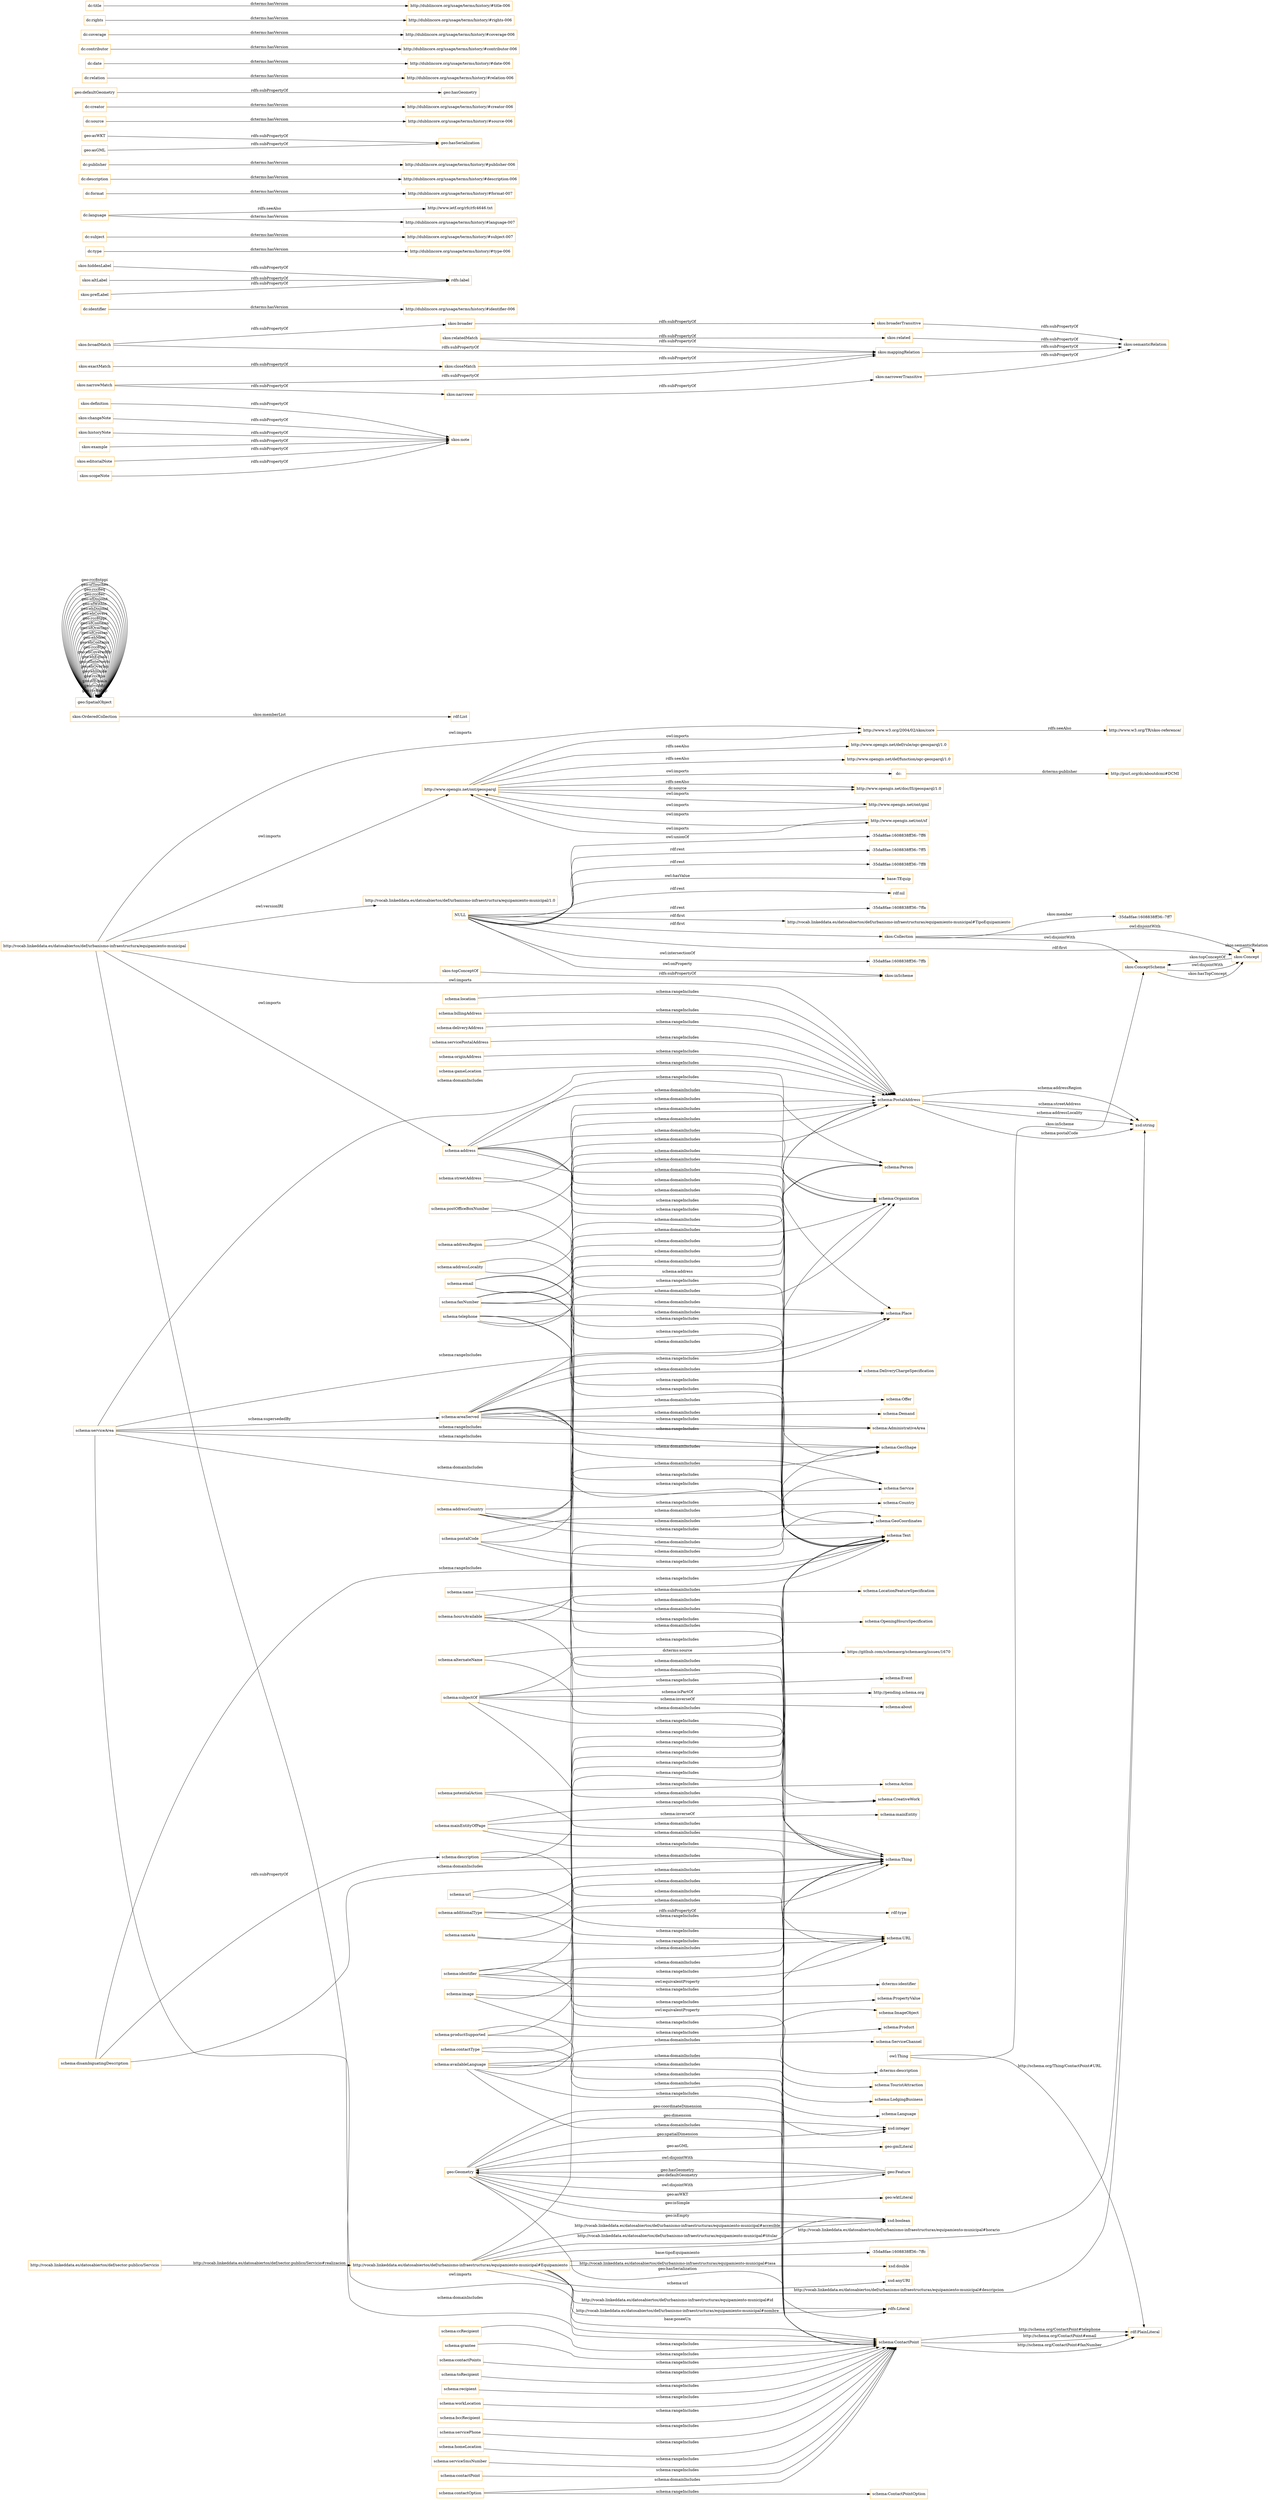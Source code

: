 digraph ar2dtool_diagram { 
rankdir=LR;
size="1501"
node [shape = rectangle, color="orange"]; "http://www.opengis.net/ont/geosparql" "http://vocab.linkeddata.es/datosabiertos/def/urbanismo-infraestructuras/equipamiento-municipal#TipoEquipamiento" "http://vocab.linkeddata.es/datosabiertos/def/urbanismo-infraestructuras/equipamiento-municipal#Equipamiento" "http://vocab.linkeddata.es/datosabiertos/def/sector-publico/Servicio" "schema:ContactPoint" "-35da8fae:1608838ff36:-7ffc" "-35da8fae:1608838ff36:-7ff7" "skos:OrderedCollection" "skos:Collection" "skos:ConceptScheme" "skos:Concept" "geo:Feature" "geo:Geometry" "geo:SpatialObject" ; /*classes style*/
	"schema:email" -> "schema:ContactPoint" [ label = "schema:domainIncludes" ];
	"schema:email" -> "schema:Organization" [ label = "schema:domainIncludes" ];
	"schema:email" -> "schema:Text" [ label = "schema:rangeIncludes" ];
	"schema:email" -> "schema:Person" [ label = "schema:domainIncludes" ];
	"skos:definition" -> "skos:note" [ label = "rdfs:subPropertyOf" ];
	"skos:relatedMatch" -> "skos:related" [ label = "rdfs:subPropertyOf" ];
	"skos:relatedMatch" -> "skos:mappingRelation" [ label = "rdfs:subPropertyOf" ];
	"schema:addressLocality" -> "schema:Text" [ label = "schema:rangeIncludes" ];
	"schema:addressLocality" -> "schema:PostalAddress" [ label = "schema:domainIncludes" ];
	"dc:identifier" -> "http://dublincore.org/usage/terms/history/#identifier-006" [ label = "dcterms:hasVersion" ];
	"schema:addressCountry" -> "schema:GeoShape" [ label = "schema:domainIncludes" ];
	"schema:addressCountry" -> "schema:Country" [ label = "schema:rangeIncludes" ];
	"schema:addressCountry" -> "schema:GeoCoordinates" [ label = "schema:domainIncludes" ];
	"schema:addressCountry" -> "schema:Text" [ label = "schema:rangeIncludes" ];
	"schema:addressCountry" -> "schema:PostalAddress" [ label = "schema:domainIncludes" ];
	"skos:changeNote" -> "skos:note" [ label = "rdfs:subPropertyOf" ];
	"http://vocab.linkeddata.es/datosabiertos/def/urbanismo-infraestructura/equipamiento-municipal" -> "schema:ContactPoint" [ label = "owl:imports" ];
	"http://vocab.linkeddata.es/datosabiertos/def/urbanismo-infraestructura/equipamiento-municipal" -> "http://vocab.linkeddata.es/datosabiertos/def/urbanismo-infraestructura/equipamiento-municipal/1.0" [ label = "owl:versionIRI" ];
	"http://vocab.linkeddata.es/datosabiertos/def/urbanismo-infraestructura/equipamiento-municipal" -> "http://www.w3.org/2004/02/skos/core" [ label = "owl:imports" ];
	"http://vocab.linkeddata.es/datosabiertos/def/urbanismo-infraestructura/equipamiento-municipal" -> "schema:address" [ label = "owl:imports" ];
	"http://vocab.linkeddata.es/datosabiertos/def/urbanismo-infraestructura/equipamiento-municipal" -> "schema:PostalAddress" [ label = "owl:imports" ];
	"http://vocab.linkeddata.es/datosabiertos/def/urbanismo-infraestructura/equipamiento-municipal" -> "http://www.opengis.net/ont/geosparql" [ label = "owl:imports" ];
	"skos:hiddenLabel" -> "rdfs:label" [ label = "rdfs:subPropertyOf" ];
	"dc:type" -> "http://dublincore.org/usage/terms/history/#type-006" [ label = "dcterms:hasVersion" ];
	"skos:related" -> "skos:semanticRelation" [ label = "rdfs:subPropertyOf" ];
	"dc:subject" -> "http://dublincore.org/usage/terms/history/#subject-007" [ label = "dcterms:hasVersion" ];
	"schema:addressRegion" -> "schema:Text" [ label = "schema:rangeIncludes" ];
	"schema:addressRegion" -> "schema:PostalAddress" [ label = "schema:domainIncludes" ];
	"geo:Feature" -> "geo:Geometry" [ label = "owl:disjointWith" ];
	"dc:language" -> "http://www.ietf.org/rfc/rfc4646.txt" [ label = "rdfs:seeAlso" ];
	"dc:language" -> "http://dublincore.org/usage/terms/history/#language-007" [ label = "dcterms:hasVersion" ];
	"schema:potentialAction" -> "schema:Action" [ label = "schema:rangeIncludes" ];
	"schema:potentialAction" -> "schema:Thing" [ label = "schema:domainIncludes" ];
	"schema:contactPoints" -> "schema:ContactPoint" [ label = "schema:rangeIncludes" ];
	"schema:toRecipient" -> "schema:ContactPoint" [ label = "schema:rangeIncludes" ];
	"schema:postOfficeBoxNumber" -> "schema:Text" [ label = "schema:rangeIncludes" ];
	"schema:postOfficeBoxNumber" -> "schema:PostalAddress" [ label = "schema:domainIncludes" ];
	"schema:mainEntityOfPage" -> "schema:Thing" [ label = "schema:domainIncludes" ];
	"schema:mainEntityOfPage" -> "schema:CreativeWork" [ label = "schema:rangeIncludes" ];
	"schema:mainEntityOfPage" -> "schema:mainEntity" [ label = "schema:inverseOf" ];
	"schema:mainEntityOfPage" -> "schema:URL" [ label = "schema:rangeIncludes" ];
	"schema:disambiguatingDescription" -> "schema:Text" [ label = "schema:rangeIncludes" ];
	"schema:disambiguatingDescription" -> "schema:Thing" [ label = "schema:domainIncludes" ];
	"schema:disambiguatingDescription" -> "schema:description" [ label = "rdfs:subPropertyOf" ];
	"dc:format" -> "http://dublincore.org/usage/terms/history/#format-007" [ label = "dcterms:hasVersion" ];
	"schema:name" -> "schema:Thing" [ label = "schema:domainIncludes" ];
	"schema:name" -> "schema:Text" [ label = "schema:rangeIncludes" ];
	"schema:location" -> "schema:PostalAddress" [ label = "schema:rangeIncludes" ];
	"skos:ConceptScheme" -> "skos:Concept" [ label = "owl:disjointWith" ];
	"schema:productSupported" -> "schema:Text" [ label = "schema:rangeIncludes" ];
	"schema:productSupported" -> "schema:ContactPoint" [ label = "schema:domainIncludes" ];
	"schema:productSupported" -> "schema:Product" [ label = "schema:rangeIncludes" ];
	"schema:recipient" -> "schema:ContactPoint" [ label = "schema:rangeIncludes" ];
	"schema:contactType" -> "schema:Text" [ label = "schema:rangeIncludes" ];
	"schema:contactType" -> "schema:ContactPoint" [ label = "schema:domainIncludes" ];
	"skos:altLabel" -> "rdfs:label" [ label = "rdfs:subPropertyOf" ];
	"dc:" -> "http://purl.org/dc/aboutdcmi#DCMI" [ label = "dcterms:publisher" ];
	"schema:billingAddress" -> "schema:PostalAddress" [ label = "schema:rangeIncludes" ];
	"dc:description" -> "http://dublincore.org/usage/terms/history/#description-006" [ label = "dcterms:hasVersion" ];
	"skos:broader" -> "skos:broaderTransitive" [ label = "rdfs:subPropertyOf" ];
	"dc:publisher" -> "http://dublincore.org/usage/terms/history/#publisher-006" [ label = "dcterms:hasVersion" ];
	"geo:asWKT" -> "geo:hasSerialization" [ label = "rdfs:subPropertyOf" ];
	"skos:narrower" -> "skos:narrowerTransitive" [ label = "rdfs:subPropertyOf" ];
	"schema:workLocation" -> "schema:ContactPoint" [ label = "schema:rangeIncludes" ];
	"schema:postalCode" -> "schema:Text" [ label = "schema:rangeIncludes" ];
	"schema:postalCode" -> "schema:GeoShape" [ label = "schema:domainIncludes" ];
	"schema:postalCode" -> "schema:PostalAddress" [ label = "schema:domainIncludes" ];
	"schema:postalCode" -> "schema:GeoCoordinates" [ label = "schema:domainIncludes" ];
	"dc:source" -> "http://dublincore.org/usage/terms/history/#source-006" [ label = "dcterms:hasVersion" ];
	"skos:broaderTransitive" -> "skos:semanticRelation" [ label = "rdfs:subPropertyOf" ];
	"dc:creator" -> "http://dublincore.org/usage/terms/history/#creator-006" [ label = "dcterms:hasVersion" ];
	"schema:deliveryAddress" -> "schema:PostalAddress" [ label = "schema:rangeIncludes" ];
	"schema:sameAs" -> "schema:URL" [ label = "schema:rangeIncludes" ];
	"schema:sameAs" -> "schema:Thing" [ label = "schema:domainIncludes" ];
	"schema:faxNumber" -> "schema:ContactPoint" [ label = "schema:domainIncludes" ];
	"schema:faxNumber" -> "schema:Organization" [ label = "schema:domainIncludes" ];
	"schema:faxNumber" -> "schema:Person" [ label = "schema:domainIncludes" ];
	"schema:faxNumber" -> "schema:Text" [ label = "schema:rangeIncludes" ];
	"schema:faxNumber" -> "schema:Place" [ label = "schema:domainIncludes" ];
	"skos:historyNote" -> "skos:note" [ label = "rdfs:subPropertyOf" ];
	"schema:serviceArea" -> "schema:Service" [ label = "schema:domainIncludes" ];
	"schema:serviceArea" -> "schema:Place" [ label = "schema:rangeIncludes" ];
	"schema:serviceArea" -> "schema:AdministrativeArea" [ label = "schema:rangeIncludes" ];
	"schema:serviceArea" -> "schema:areaServed" [ label = "schema:supersededBy" ];
	"schema:serviceArea" -> "schema:ContactPoint" [ label = "schema:domainIncludes" ];
	"schema:serviceArea" -> "schema:GeoShape" [ label = "schema:rangeIncludes" ];
	"schema:serviceArea" -> "schema:Organization" [ label = "schema:domainIncludes" ];
	"schema:contactOption" -> "schema:ContactPoint" [ label = "schema:domainIncludes" ];
	"schema:contactOption" -> "schema:ContactPointOption" [ label = "schema:rangeIncludes" ];
	"schema:description" -> "dcterms:description" [ label = "owl:equivalentProperty" ];
	"schema:description" -> "schema:Text" [ label = "schema:rangeIncludes" ];
	"schema:description" -> "schema:Thing" [ label = "schema:domainIncludes" ];
	"geo:asGML" -> "geo:hasSerialization" [ label = "rdfs:subPropertyOf" ];
	"schema:servicePostalAddress" -> "schema:PostalAddress" [ label = "schema:rangeIncludes" ];
	"schema:additionalType" -> "schema:Thing" [ label = "schema:domainIncludes" ];
	"schema:additionalType" -> "rdf:type" [ label = "rdfs:subPropertyOf" ];
	"schema:additionalType" -> "schema:URL" [ label = "schema:rangeIncludes" ];
	"skos:broadMatch" -> "skos:broader" [ label = "rdfs:subPropertyOf" ];
	"skos:broadMatch" -> "skos:mappingRelation" [ label = "rdfs:subPropertyOf" ];
	"http://www.opengis.net/ont/geosparql" -> "http://www.opengis.net/doc/IS/geosparql/1.0" [ label = "rdfs:seeAlso" ];
	"http://www.opengis.net/ont/geosparql" -> "http://www.opengis.net/ont/gml" [ label = "owl:imports" ];
	"http://www.opengis.net/ont/geosparql" -> "http://www.opengis.net/ont/sf" [ label = "owl:imports" ];
	"http://www.opengis.net/ont/geosparql" -> "http://www.opengis.net/def/rule/ogc-geosparql/1.0" [ label = "rdfs:seeAlso" ];
	"http://www.opengis.net/ont/geosparql" -> "http://www.opengis.net/doc/IS/geosparql/1.0" [ label = "dc:source" ];
	"http://www.opengis.net/ont/geosparql" -> "dc:" [ label = "owl:imports" ];
	"http://www.opengis.net/ont/geosparql" -> "http://www.w3.org/2004/02/skos/core" [ label = "owl:imports" ];
	"http://www.opengis.net/ont/geosparql" -> "http://www.opengis.net/def/function/ogc-geosparql/1.0" [ label = "rdfs:seeAlso" ];
	"http://www.opengis.net/ont/sf" -> "http://www.opengis.net/ont/geosparql" [ label = "owl:imports" ];
	"http://www.w3.org/2004/02/skos/core" -> "http://www.w3.org/TR/skos-reference/" [ label = "rdfs:seeAlso" ];
	"schema:url" -> "schema:Thing" [ label = "schema:domainIncludes" ];
	"schema:url" -> "schema:URL" [ label = "schema:rangeIncludes" ];
	"schema:originAddress" -> "schema:PostalAddress" [ label = "schema:rangeIncludes" ];
	"schema:streetAddress" -> "schema:Text" [ label = "schema:rangeIncludes" ];
	"schema:streetAddress" -> "schema:PostalAddress" [ label = "schema:domainIncludes" ];
	"schema:gameLocation" -> "schema:PostalAddress" [ label = "schema:rangeIncludes" ];
	"schema:bccRecipient" -> "schema:ContactPoint" [ label = "schema:rangeIncludes" ];
	"schema:identifier" -> "dcterms:identifier" [ label = "owl:equivalentProperty" ];
	"schema:identifier" -> "schema:Text" [ label = "schema:rangeIncludes" ];
	"schema:identifier" -> "schema:Thing" [ label = "schema:domainIncludes" ];
	"schema:identifier" -> "schema:PropertyValue" [ label = "schema:rangeIncludes" ];
	"schema:identifier" -> "schema:URL" [ label = "schema:rangeIncludes" ];
	"skos:narrowerTransitive" -> "skos:semanticRelation" [ label = "rdfs:subPropertyOf" ];
	"schema:alternateName" -> "schema:Text" [ label = "schema:rangeIncludes" ];
	"schema:alternateName" -> "schema:Thing" [ label = "schema:domainIncludes" ];
	"NULL" -> "-35da8fae:1608838ff36:-7ffb" [ label = "owl:intersectionOf" ];
	"NULL" -> "-35da8fae:1608838ff36:-7ff6" [ label = "owl:unionOf" ];
	"NULL" -> "-35da8fae:1608838ff36:-7ff5" [ label = "rdf:rest" ];
	"NULL" -> "-35da8fae:1608838ff36:-7ff8" [ label = "rdf:rest" ];
	"NULL" -> "base:TEquip" [ label = "owl:hasValue" ];
	"NULL" -> "skos:Concept" [ label = "rdf:first" ];
	"NULL" -> "http://vocab.linkeddata.es/datosabiertos/def/urbanismo-infraestructuras/equipamiento-municipal#TipoEquipamiento" [ label = "rdf:first" ];
	"NULL" -> "rdf:nil" [ label = "rdf:rest" ];
	"NULL" -> "-35da8fae:1608838ff36:-7ffa" [ label = "rdf:rest" ];
	"NULL" -> "skos:Collection" [ label = "rdf:first" ];
	"NULL" -> "skos:inScheme" [ label = "owl:onProperty" ];
	"schema:servicePhone" -> "schema:ContactPoint" [ label = "schema:rangeIncludes" ];
	"geo:defaultGeometry" -> "geo:hasGeometry" [ label = "rdfs:subPropertyOf" ];
	"skos:prefLabel" -> "rdfs:label" [ label = "rdfs:subPropertyOf" ];
	"dc:relation" -> "http://dublincore.org/usage/terms/history/#relation-006" [ label = "dcterms:hasVersion" ];
	"skos:narrowMatch" -> "skos:narrower" [ label = "rdfs:subPropertyOf" ];
	"skos:narrowMatch" -> "skos:mappingRelation" [ label = "rdfs:subPropertyOf" ];
	"schema:homeLocation" -> "schema:ContactPoint" [ label = "schema:rangeIncludes" ];
	"skos:example" -> "skos:note" [ label = "rdfs:subPropertyOf" ];
	"schema:serviceSmsNumber" -> "schema:ContactPoint" [ label = "schema:rangeIncludes" ];
	"schema:contactPoint" -> "schema:ContactPoint" [ label = "schema:rangeIncludes" ];
	"schema:ccRecipient" -> "schema:ContactPoint" [ label = "schema:rangeIncludes" ];
	"dc:date" -> "http://dublincore.org/usage/terms/history/#date-006" [ label = "dcterms:hasVersion" ];
	"schema:grantee" -> "schema:ContactPoint" [ label = "schema:rangeIncludes" ];
	"schema:areaServed" -> "schema:Demand" [ label = "schema:domainIncludes" ];
	"schema:areaServed" -> "schema:Place" [ label = "schema:rangeIncludes" ];
	"schema:areaServed" -> "schema:Organization" [ label = "schema:domainIncludes" ];
	"schema:areaServed" -> "schema:AdministrativeArea" [ label = "schema:rangeIncludes" ];
	"schema:areaServed" -> "schema:GeoShape" [ label = "schema:rangeIncludes" ];
	"schema:areaServed" -> "schema:DeliveryChargeSpecification" [ label = "schema:domainIncludes" ];
	"schema:areaServed" -> "schema:Offer" [ label = "schema:domainIncludes" ];
	"schema:areaServed" -> "schema:Text" [ label = "schema:rangeIncludes" ];
	"schema:areaServed" -> "schema:ContactPoint" [ label = "schema:domainIncludes" ];
	"schema:areaServed" -> "schema:Service" [ label = "schema:domainIncludes" ];
	"geo:Geometry" -> "geo:Feature" [ label = "owl:disjointWith" ];
	"skos:mappingRelation" -> "skos:semanticRelation" [ label = "rdfs:subPropertyOf" ];
	"schema:telephone" -> "schema:Organization" [ label = "schema:domainIncludes" ];
	"schema:telephone" -> "schema:Text" [ label = "schema:rangeIncludes" ];
	"schema:telephone" -> "schema:Place" [ label = "schema:domainIncludes" ];
	"schema:telephone" -> "schema:ContactPoint" [ label = "schema:domainIncludes" ];
	"schema:telephone" -> "schema:Person" [ label = "schema:domainIncludes" ];
	"skos:Collection" -> "skos:ConceptScheme" [ label = "owl:disjointWith" ];
	"skos:Collection" -> "skos:Concept" [ label = "owl:disjointWith" ];
	"skos:topConceptOf" -> "skos:inScheme" [ label = "rdfs:subPropertyOf" ];
	"schema:address" -> "schema:Place" [ label = "schema:domainIncludes" ];
	"schema:address" -> "schema:Person" [ label = "schema:domainIncludes" ];
	"schema:address" -> "schema:PostalAddress" [ label = "schema:rangeIncludes" ];
	"schema:address" -> "schema:GeoCoordinates" [ label = "schema:domainIncludes" ];
	"schema:address" -> "schema:Organization" [ label = "schema:domainIncludes" ];
	"schema:address" -> "schema:Text" [ label = "schema:rangeIncludes" ];
	"schema:address" -> "schema:GeoShape" [ label = "schema:domainIncludes" ];
	"skos:exactMatch" -> "skos:closeMatch" [ label = "rdfs:subPropertyOf" ];
	"schema:hoursAvailable" -> "schema:ContactPoint" [ label = "schema:domainIncludes" ];
	"schema:hoursAvailable" -> "schema:LocationFeatureSpecification" [ label = "schema:domainIncludes" ];
	"schema:hoursAvailable" -> "schema:OpeningHoursSpecification" [ label = "schema:rangeIncludes" ];
	"schema:hoursAvailable" -> "schema:Service" [ label = "schema:domainIncludes" ];
	"dc:contributor" -> "http://dublincore.org/usage/terms/history/#contributor-006" [ label = "dcterms:hasVersion" ];
	"dc:coverage" -> "http://dublincore.org/usage/terms/history/#coverage-006" [ label = "dcterms:hasVersion" ];
	"skos:editorialNote" -> "skos:note" [ label = "rdfs:subPropertyOf" ];
	"skos:closeMatch" -> "skos:mappingRelation" [ label = "rdfs:subPropertyOf" ];
	"schema:availableLanguage" -> "schema:ServiceChannel" [ label = "schema:domainIncludes" ];
	"schema:availableLanguage" -> "schema:TouristAttraction" [ label = "schema:domainIncludes" ];
	"schema:availableLanguage" -> "schema:LodgingBusiness" [ label = "schema:domainIncludes" ];
	"schema:availableLanguage" -> "schema:Text" [ label = "schema:rangeIncludes" ];
	"schema:availableLanguage" -> "schema:ContactPoint" [ label = "schema:domainIncludes" ];
	"schema:availableLanguage" -> "schema:Language" [ label = "schema:rangeIncludes" ];
	"dc:rights" -> "http://dublincore.org/usage/terms/history/#rights-006" [ label = "dcterms:hasVersion" ];
	"schema:subjectOf" -> "schema:CreativeWork" [ label = "schema:rangeIncludes" ];
	"schema:subjectOf" -> "schema:Thing" [ label = "schema:domainIncludes" ];
	"schema:subjectOf" -> "schema:about" [ label = "schema:inverseOf" ];
	"schema:subjectOf" -> "https://github.com/schemaorg/schemaorg/issues/1670" [ label = "dcterms:source" ];
	"schema:subjectOf" -> "schema:Event" [ label = "schema:rangeIncludes" ];
	"schema:subjectOf" -> "http://pending.schema.org" [ label = "schema:isPartOf" ];
	"dc:title" -> "http://dublincore.org/usage/terms/history/#title-006" [ label = "dcterms:hasVersion" ];
	"schema:image" -> "schema:URL" [ label = "schema:rangeIncludes" ];
	"schema:image" -> "schema:Thing" [ label = "schema:domainIncludes" ];
	"schema:image" -> "schema:ImageObject" [ label = "schema:rangeIncludes" ];
	"http://www.opengis.net/ont/gml" -> "http://www.opengis.net/ont/geosparql" [ label = "owl:imports" ];
	"skos:scopeNote" -> "skos:note" [ label = "rdfs:subPropertyOf" ];
	"geo:SpatialObject" -> "geo:SpatialObject" [ label = "geo:rcc8ntpp" ];
	"http://vocab.linkeddata.es/datosabiertos/def/urbanismo-infraestructuras/equipamiento-municipal#Equipamiento" -> "xsd:double" [ label = "http://vocab.linkeddata.es/datosabiertos/def/urbanismo-infraestructuras/equipamiento-municipal#tasa" ];
	"geo:Feature" -> "geo:Geometry" [ label = "geo:hasGeometry" ];
	"owl:Thing" -> "rdf:PlainLiteral" [ label = "http://schema.org/Thing/ContactPoint#URL" ];
	"http://vocab.linkeddata.es/datosabiertos/def/urbanismo-infraestructuras/equipamiento-municipal#Equipamiento" -> "rdfs:Literal" [ label = "http://vocab.linkeddata.es/datosabiertos/def/urbanismo-infraestructuras/equipamiento-municipal#id" ];
	"geo:SpatialObject" -> "geo:SpatialObject" [ label = "geo:rcc8dc" ];
	"geo:SpatialObject" -> "geo:SpatialObject" [ label = "geo:sfEquals" ];
	"geo:SpatialObject" -> "geo:SpatialObject" [ label = "geo:rcc8po" ];
	"http://vocab.linkeddata.es/datosabiertos/def/urbanismo-infraestructuras/equipamiento-municipal#Equipamiento" -> "xsd:anyURI" [ label = "schema:url" ];
	"owl:Thing" -> "skos:ConceptScheme" [ label = "skos:inScheme" ];
	"schema:PostalAddress" -> "xsd:string" [ label = "schema:addressLocality" ];
	"skos:OrderedCollection" -> "rdf:List" [ label = "skos:memberList" ];
	"http://vocab.linkeddata.es/datosabiertos/def/urbanismo-infraestructuras/equipamiento-municipal#Equipamiento" -> "rdfs:Literal" [ label = "http://vocab.linkeddata.es/datosabiertos/def/urbanismo-infraestructuras/equipamiento-municipal#nombre" ];
	"http://vocab.linkeddata.es/datosabiertos/def/urbanismo-infraestructuras/equipamiento-municipal#Equipamiento" -> "xsd:string" [ label = "http://vocab.linkeddata.es/datosabiertos/def/urbanismo-infraestructuras/equipamiento-municipal#horario" ];
	"geo:SpatialObject" -> "geo:SpatialObject" [ label = "geo:ehInside" ];
	"geo:Geometry" -> "xsd:boolean" [ label = "geo:isEmpty" ];
	"geo:Feature" -> "geo:Geometry" [ label = "geo:defaultGeometry" ];
	"http://vocab.linkeddata.es/datosabiertos/def/urbanismo-infraestructuras/equipamiento-municipal#Equipamiento" -> "xsd:string" [ label = "http://vocab.linkeddata.es/datosabiertos/def/urbanismo-infraestructuras/equipamiento-municipal#descripcion" ];
	"geo:SpatialObject" -> "geo:SpatialObject" [ label = "geo:ehOverlap" ];
	"geo:Geometry" -> "geo:wktLiteral" [ label = "geo:asWKT" ];
	"geo:Geometry" -> "xsd:integer" [ label = "geo:coordinateDimension" ];
	"geo:SpatialObject" -> "geo:SpatialObject" [ label = "geo:sfIntersects" ];
	"http://vocab.linkeddata.es/datosabiertos/def/urbanismo-infraestructuras/equipamiento-municipal#Equipamiento" -> "xsd:boolean" [ label = "http://vocab.linkeddata.es/datosabiertos/def/urbanismo-infraestructuras/equipamiento-municipal#titular" ];
	"geo:SpatialObject" -> "geo:SpatialObject" [ label = "geo:ehEquals" ];
	"geo:Geometry" -> "xsd:integer" [ label = "geo:dimension" ];
	"geo:SpatialObject" -> "geo:SpatialObject" [ label = "geo:ehCoveredBy" ];
	"http://vocab.linkeddata.es/datosabiertos/def/urbanismo-infraestructuras/equipamiento-municipal#Equipamiento" -> "schema:ContactPoint" [ label = "base:poseeUn" ];
	"geo:SpatialObject" -> "geo:SpatialObject" [ label = "geo:rcc8tpp" ];
	"skos:Concept" -> "skos:Concept" [ label = "skos:semanticRelation" ];
	"geo:SpatialObject" -> "geo:SpatialObject" [ label = "geo:ehContains" ];
	"geo:SpatialObject" -> "geo:SpatialObject" [ label = "geo:ehMeet" ];
	"geo:SpatialObject" -> "geo:SpatialObject" [ label = "geo:sfCrosses" ];
	"geo:SpatialObject" -> "geo:SpatialObject" [ label = "geo:sfOverlaps" ];
	"http://vocab.linkeddata.es/datosabiertos/def/sector-publico/Servicio" -> "http://vocab.linkeddata.es/datosabiertos/def/urbanismo-infraestructuras/equipamiento-municipal#Equipamiento" [ label = "http://vocab.linkeddata.es/datosabiertos/def/sector-publico/Servicio#realizacion" ];
	"geo:Geometry" -> "geo:gmlLiteral" [ label = "geo:asGML" ];
	"schema:PostalAddress" -> "xsd:string" [ label = "schema:postalCode" ];
	"skos:ConceptScheme" -> "skos:Concept" [ label = "skos:hasTopConcept" ];
	"geo:SpatialObject" -> "geo:SpatialObject" [ label = "geo:sfContains" ];
	"schema:ContactPoint" -> "rdf:PlainLiteral" [ label = "http://schema.org/ContactPoint#faxNumber" ];
	"geo:Geometry" -> "xsd:integer" [ label = "geo:spatialDimension" ];
	"geo:Geometry" -> "xsd:boolean" [ label = "geo:isSimple" ];
	"geo:SpatialObject" -> "geo:SpatialObject" [ label = "geo:rcc8tppi" ];
	"geo:SpatialObject" -> "geo:SpatialObject" [ label = "geo:ehCovers" ];
	"http://vocab.linkeddata.es/datosabiertos/def/urbanismo-infraestructuras/equipamiento-municipal#Equipamiento" -> "schema:PostalAddress" [ label = "schema:address" ];
	"http://vocab.linkeddata.es/datosabiertos/def/urbanismo-infraestructuras/equipamiento-municipal#Equipamiento" -> "xsd:boolean" [ label = "http://vocab.linkeddata.es/datosabiertos/def/urbanismo-infraestructuras/equipamiento-municipal#accesible" ];
	"geo:Geometry" -> "rdfs:Literal" [ label = "geo:hasSerialization" ];
	"geo:SpatialObject" -> "geo:SpatialObject" [ label = "geo:ehDisjoint" ];
	"schema:ContactPoint" -> "rdf:PlainLiteral" [ label = "http://schema.org/ContactPoint#telephone" ];
	"http://vocab.linkeddata.es/datosabiertos/def/urbanismo-infraestructuras/equipamiento-municipal#Equipamiento" -> "-35da8fae:1608838ff36:-7ffc" [ label = "base:tipoEquipamiento" ];
	"geo:SpatialObject" -> "geo:SpatialObject" [ label = "geo:sfWithin" ];
	"geo:SpatialObject" -> "geo:SpatialObject" [ label = "geo:sfDisjoint" ];
	"skos:Concept" -> "skos:ConceptScheme" [ label = "skos:topConceptOf" ];
	"schema:PostalAddress" -> "xsd:string" [ label = "schema:addressRegion" ];
	"skos:Collection" -> "-35da8fae:1608838ff36:-7ff7" [ label = "skos:member" ];
	"geo:SpatialObject" -> "geo:SpatialObject" [ label = "geo:rcc8ec" ];
	"geo:SpatialObject" -> "geo:SpatialObject" [ label = "geo:rcc8eq" ];
	"geo:SpatialObject" -> "geo:SpatialObject" [ label = "geo:sfTouches" ];
	"geo:SpatialObject" -> "geo:SpatialObject" [ label = "geo:rcc8ntppi" ];
	"schema:ContactPoint" -> "rdf:PlainLiteral" [ label = "http://schema.org/ContactPoint#email" ];
	"schema:PostalAddress" -> "xsd:string" [ label = "schema:streetAddress" ];

}
